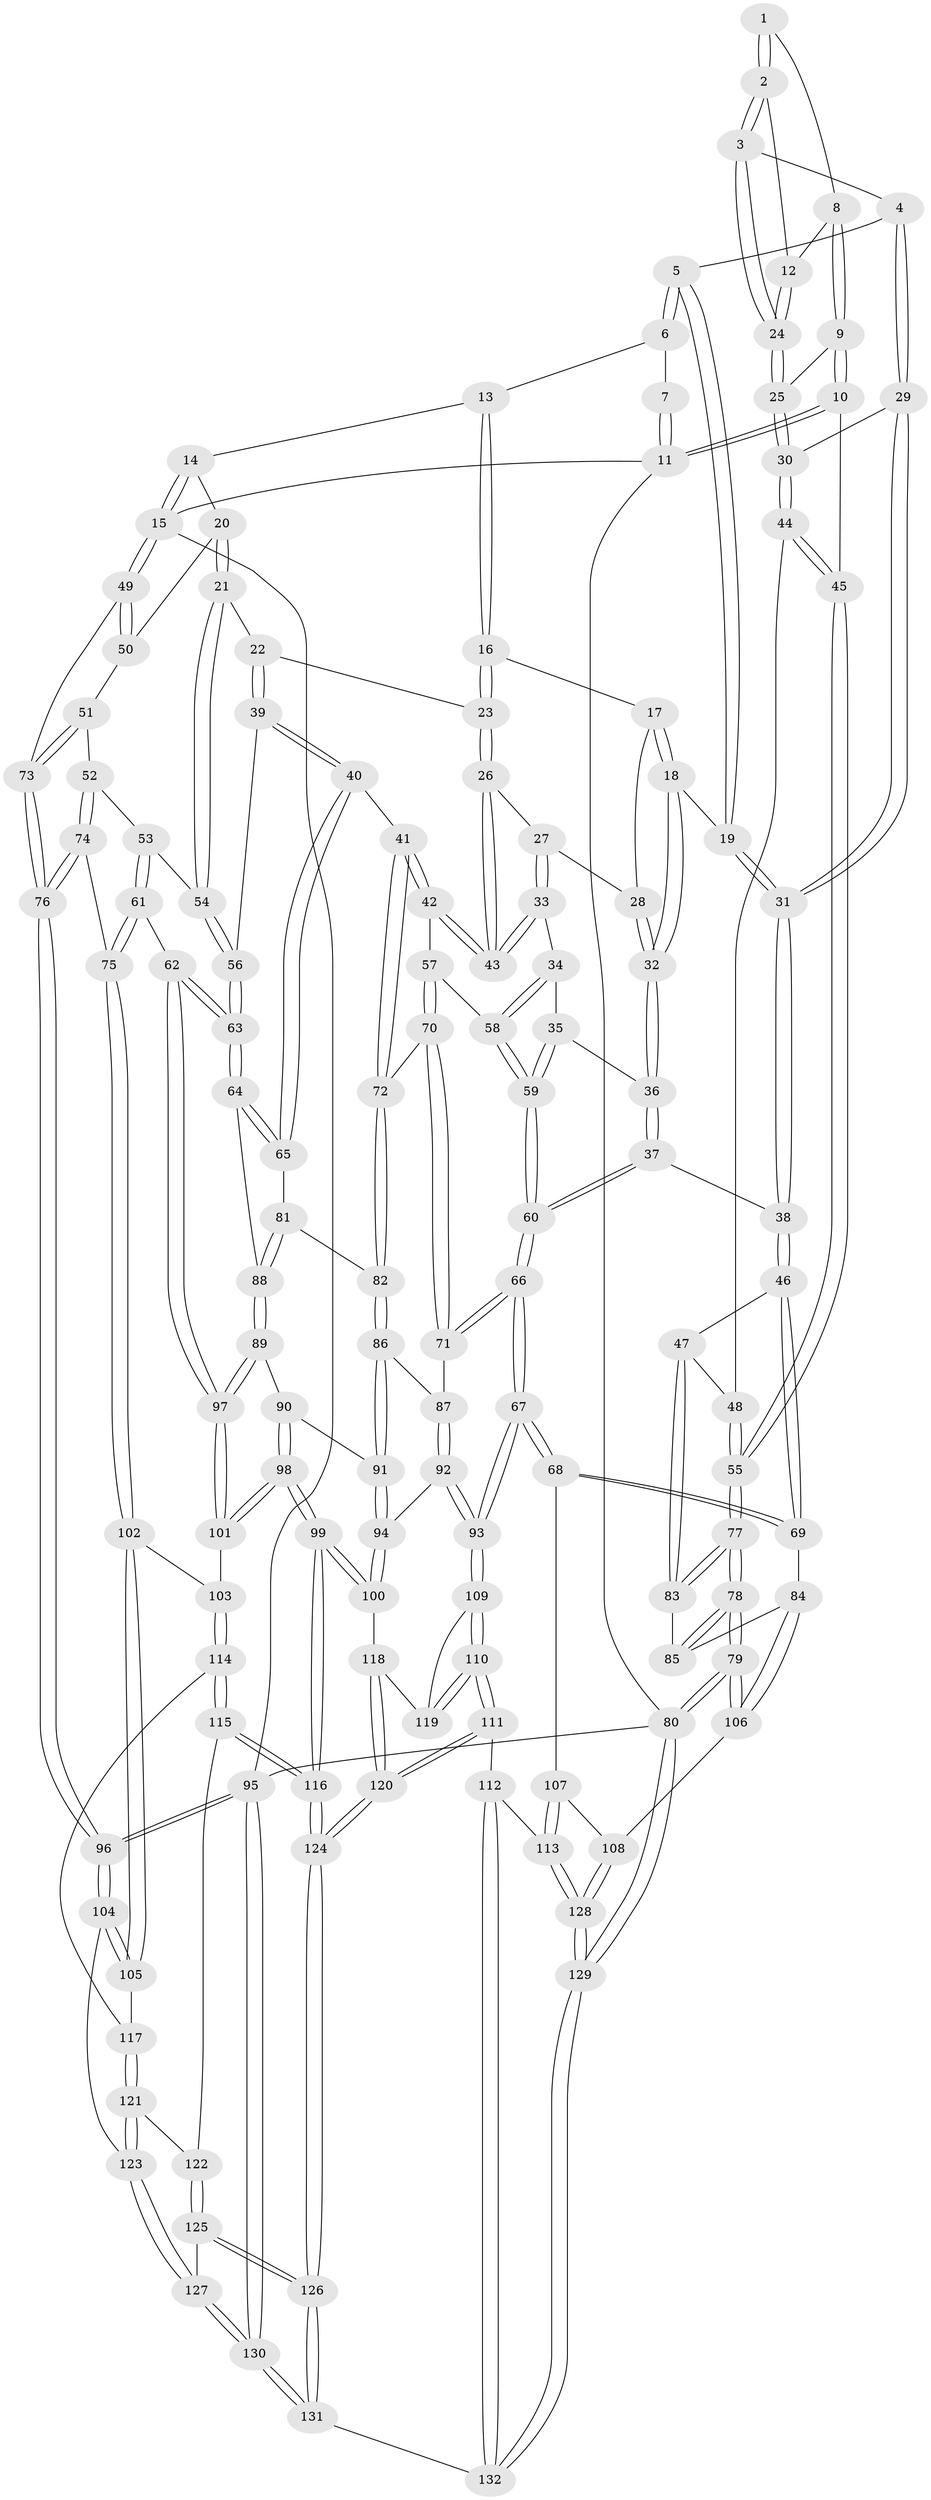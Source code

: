 // coarse degree distribution, {3: 0.0875, 4: 0.475, 5: 0.3625, 8: 0.0125, 6: 0.0625}
// Generated by graph-tools (version 1.1) at 2025/52/02/27/25 19:52:37]
// undirected, 132 vertices, 327 edges
graph export_dot {
graph [start="1"]
  node [color=gray90,style=filled];
  1 [pos="+0.1970969450540859+0.018842821229375792"];
  2 [pos="+0.21719065556338665+0.1024265270064685"];
  3 [pos="+0.22474873858355746+0.11622270490010925"];
  4 [pos="+0.22927485893821606+0.11979627074707548"];
  5 [pos="+0.2514121496064725+0.13596260372754915"];
  6 [pos="+0.5047512369549407+0"];
  7 [pos="+0.18405544226358855+0"];
  8 [pos="+0.08211711580110999+0.08226677040317885"];
  9 [pos="+0.03981403771005689+0.066205802903845"];
  10 [pos="+0+0"];
  11 [pos="+0+0"];
  12 [pos="+0.09909910995436402+0.09677038085224052"];
  13 [pos="+0.5072222374363884+0"];
  14 [pos="+0.864050096292963+0"];
  15 [pos="+1+0"];
  16 [pos="+0.5081201821420885+0"];
  17 [pos="+0.39034001007805674+0.0967644554046425"];
  18 [pos="+0.2819425328327575+0.1568300220612296"];
  19 [pos="+0.25575489993205214+0.14292333997682274"];
  20 [pos="+0.8294966747617477+0.14536032338210028"];
  21 [pos="+0.754651463805005+0.19435551617119873"];
  22 [pos="+0.6053163055219681+0.14743388271087865"];
  23 [pos="+0.5600954177936845+0.126243652318123"];
  24 [pos="+0.11422557772311616+0.17119506623843367"];
  25 [pos="+0.08982001280132686+0.20483030553112974"];
  26 [pos="+0.5275866093831265+0.17363021428991407"];
  27 [pos="+0.4244601911161357+0.18842190677185894"];
  28 [pos="+0.41223480782428645+0.18626436900227986"];
  29 [pos="+0.13899081521153742+0.2207048986000321"];
  30 [pos="+0.08883179022618291+0.20724747246462236"];
  31 [pos="+0.1987075647747832+0.24292668030033285"];
  32 [pos="+0.33177581428076336+0.21448146052843545"];
  33 [pos="+0.4264135610082486+0.27202377164537883"];
  34 [pos="+0.39311167135292696+0.29282394441849185"];
  35 [pos="+0.3602356415391348+0.28363033408829275"];
  36 [pos="+0.3322723132949506+0.2592580022662165"];
  37 [pos="+0.23525127621437739+0.33441214186368184"];
  38 [pos="+0.20955770646247615+0.3303416361145295"];
  39 [pos="+0.6261756550629584+0.32833713766254313"];
  40 [pos="+0.5653515562046298+0.34954360812132745"];
  41 [pos="+0.5581800342471631+0.348042822051475"];
  42 [pos="+0.5432183709213652+0.3391955495571949"];
  43 [pos="+0.5221408210932844+0.27165326945492124"];
  44 [pos="+0.07950412198304196+0.21483803089331616"];
  45 [pos="+0+0"];
  46 [pos="+0.1022990335679668+0.3847226779818908"];
  47 [pos="+0.09966936750852406+0.38403026059920325"];
  48 [pos="+0.07147114367028222+0.23430997908569218"];
  49 [pos="+1+0.032094959393530145"];
  50 [pos="+0.8596869491302841+0.16778342061613646"];
  51 [pos="+0.9729078090911291+0.30617592142134714"];
  52 [pos="+0.9688461144684248+0.31099923622886855"];
  53 [pos="+0.804119080505076+0.33762252691445604"];
  54 [pos="+0.7342635597010742+0.26651347852353885"];
  55 [pos="+0+0.28102753512729883"];
  56 [pos="+0.6917876380569601+0.31765713123801076"];
  57 [pos="+0.4642157105607518+0.36979489899397433"];
  58 [pos="+0.4388453806015705+0.3633946516624532"];
  59 [pos="+0.3457765278494691+0.4037389090387014"];
  60 [pos="+0.3209823777069138+0.42930375759059697"];
  61 [pos="+0.8158618715165+0.5011110073881253"];
  62 [pos="+0.7865252417680936+0.4972424565575971"];
  63 [pos="+0.7438679023007357+0.47555441618967076"];
  64 [pos="+0.7019612125117711+0.4793067505959087"];
  65 [pos="+0.5765731717036261+0.3701387861229616"];
  66 [pos="+0.3234309344802682+0.5144022132506177"];
  67 [pos="+0.29813812797931105+0.5531729881299876"];
  68 [pos="+0.21985267909582792+0.554425937574159"];
  69 [pos="+0.19621167102225923+0.5459294026309085"];
  70 [pos="+0.4484200178851799+0.4641687719152497"];
  71 [pos="+0.42541174157921907+0.4939703392550225"];
  72 [pos="+0.5237444107399144+0.45830323556703145"];
  73 [pos="+1+0.3078438983154287"];
  74 [pos="+0.861618782168759+0.508867859365243"];
  75 [pos="+0.8462047097440735+0.5131090868475034"];
  76 [pos="+1+0.6485289149203209"];
  77 [pos="+0+0.3857691984343318"];
  78 [pos="+0+0.6455894184251886"];
  79 [pos="+0+0.7754165385909613"];
  80 [pos="+0+1"];
  81 [pos="+0.5955704099156075+0.47988519441211475"];
  82 [pos="+0.5371217359008443+0.4839721079760004"];
  83 [pos="+0.03498398114140829+0.4015811347949708"];
  84 [pos="+0.09940192741926486+0.5914554156872972"];
  85 [pos="+0.04027117477054763+0.5665216348975163"];
  86 [pos="+0.5278523522155086+0.5100545745136036"];
  87 [pos="+0.4634300168550013+0.5208900837497711"];
  88 [pos="+0.630931452561622+0.509660297529973"];
  89 [pos="+0.6228951088666819+0.5256646275323184"];
  90 [pos="+0.6158800236081167+0.5342618470202174"];
  91 [pos="+0.5431620030793217+0.5370643275317443"];
  92 [pos="+0.5015939333266093+0.6222454374254174"];
  93 [pos="+0.31725999877998706+0.587843116512514"];
  94 [pos="+0.5099942303591996+0.628398901570006"];
  95 [pos="+1+1"];
  96 [pos="+1+0.7359144214074426"];
  97 [pos="+0.6902203196031718+0.6076395167749822"];
  98 [pos="+0.5872342573797522+0.6758630986681591"];
  99 [pos="+0.5735989085346455+0.6892050416680576"];
  100 [pos="+0.534075267431721+0.665547157613026"];
  101 [pos="+0.6751535082407721+0.6391156831938847"];
  102 [pos="+0.8312629389212054+0.6160664292218941"];
  103 [pos="+0.7310312860797132+0.6659557188875566"];
  104 [pos="+0.9207295851173162+0.7470478031117573"];
  105 [pos="+0.8335700841284676+0.6246319301342197"];
  106 [pos="+0.057691382728280345+0.753802237633313"];
  107 [pos="+0.21456470585241402+0.57372823593655"];
  108 [pos="+0.0988272866262987+0.7726934022109629"];
  109 [pos="+0.31827699036344753+0.5945952776247229"];
  110 [pos="+0.26792003620886556+0.8135652290836893"];
  111 [pos="+0.26761261969261035+0.8143158802470982"];
  112 [pos="+0.21183854675548502+0.8258469104155561"];
  113 [pos="+0.18889329218562934+0.8252495808712458"];
  114 [pos="+0.7351053703305042+0.6923749358530655"];
  115 [pos="+0.6958207941156526+0.7561895111874344"];
  116 [pos="+0.5859097675038768+0.7564643802771964"];
  117 [pos="+0.7871311211442402+0.7264816500266101"];
  118 [pos="+0.42073808658759465+0.7060298395712841"];
  119 [pos="+0.40661232095025046+0.6996898751790404"];
  120 [pos="+0.42727882672693607+0.8914027870484862"];
  121 [pos="+0.7876019806913667+0.729484830489182"];
  122 [pos="+0.711980752665344+0.764528989973961"];
  123 [pos="+0.8449819839673719+0.8038571546718344"];
  124 [pos="+0.5231543593580964+0.9712150321229788"];
  125 [pos="+0.7483232445882086+0.8098051875434418"];
  126 [pos="+0.556910304655571+1"];
  127 [pos="+0.8406759788390653+0.8124227188139945"];
  128 [pos="+0.18113471129386005+0.8265435413898062"];
  129 [pos="+0+1"];
  130 [pos="+0.8692019905368501+1"];
  131 [pos="+0.5602851736491472+1"];
  132 [pos="+0.3285466410690467+1"];
  1 -- 2;
  1 -- 2;
  1 -- 8;
  2 -- 3;
  2 -- 3;
  2 -- 12;
  3 -- 4;
  3 -- 24;
  3 -- 24;
  4 -- 5;
  4 -- 29;
  4 -- 29;
  5 -- 6;
  5 -- 6;
  5 -- 19;
  5 -- 19;
  6 -- 7;
  6 -- 13;
  7 -- 11;
  7 -- 11;
  8 -- 9;
  8 -- 9;
  8 -- 12;
  9 -- 10;
  9 -- 10;
  9 -- 25;
  10 -- 11;
  10 -- 11;
  10 -- 45;
  11 -- 15;
  11 -- 80;
  12 -- 24;
  12 -- 24;
  13 -- 14;
  13 -- 16;
  13 -- 16;
  14 -- 15;
  14 -- 15;
  14 -- 20;
  15 -- 49;
  15 -- 49;
  15 -- 95;
  16 -- 17;
  16 -- 23;
  16 -- 23;
  17 -- 18;
  17 -- 18;
  17 -- 28;
  18 -- 19;
  18 -- 32;
  18 -- 32;
  19 -- 31;
  19 -- 31;
  20 -- 21;
  20 -- 21;
  20 -- 50;
  21 -- 22;
  21 -- 54;
  21 -- 54;
  22 -- 23;
  22 -- 39;
  22 -- 39;
  23 -- 26;
  23 -- 26;
  24 -- 25;
  24 -- 25;
  25 -- 30;
  25 -- 30;
  26 -- 27;
  26 -- 43;
  26 -- 43;
  27 -- 28;
  27 -- 33;
  27 -- 33;
  28 -- 32;
  28 -- 32;
  29 -- 30;
  29 -- 31;
  29 -- 31;
  30 -- 44;
  30 -- 44;
  31 -- 38;
  31 -- 38;
  32 -- 36;
  32 -- 36;
  33 -- 34;
  33 -- 43;
  33 -- 43;
  34 -- 35;
  34 -- 58;
  34 -- 58;
  35 -- 36;
  35 -- 59;
  35 -- 59;
  36 -- 37;
  36 -- 37;
  37 -- 38;
  37 -- 60;
  37 -- 60;
  38 -- 46;
  38 -- 46;
  39 -- 40;
  39 -- 40;
  39 -- 56;
  40 -- 41;
  40 -- 65;
  40 -- 65;
  41 -- 42;
  41 -- 42;
  41 -- 72;
  41 -- 72;
  42 -- 43;
  42 -- 43;
  42 -- 57;
  44 -- 45;
  44 -- 45;
  44 -- 48;
  45 -- 55;
  45 -- 55;
  46 -- 47;
  46 -- 69;
  46 -- 69;
  47 -- 48;
  47 -- 83;
  47 -- 83;
  48 -- 55;
  48 -- 55;
  49 -- 50;
  49 -- 50;
  49 -- 73;
  50 -- 51;
  51 -- 52;
  51 -- 73;
  51 -- 73;
  52 -- 53;
  52 -- 74;
  52 -- 74;
  53 -- 54;
  53 -- 61;
  53 -- 61;
  54 -- 56;
  54 -- 56;
  55 -- 77;
  55 -- 77;
  56 -- 63;
  56 -- 63;
  57 -- 58;
  57 -- 70;
  57 -- 70;
  58 -- 59;
  58 -- 59;
  59 -- 60;
  59 -- 60;
  60 -- 66;
  60 -- 66;
  61 -- 62;
  61 -- 75;
  61 -- 75;
  62 -- 63;
  62 -- 63;
  62 -- 97;
  62 -- 97;
  63 -- 64;
  63 -- 64;
  64 -- 65;
  64 -- 65;
  64 -- 88;
  65 -- 81;
  66 -- 67;
  66 -- 67;
  66 -- 71;
  66 -- 71;
  67 -- 68;
  67 -- 68;
  67 -- 93;
  67 -- 93;
  68 -- 69;
  68 -- 69;
  68 -- 107;
  69 -- 84;
  70 -- 71;
  70 -- 71;
  70 -- 72;
  71 -- 87;
  72 -- 82;
  72 -- 82;
  73 -- 76;
  73 -- 76;
  74 -- 75;
  74 -- 76;
  74 -- 76;
  75 -- 102;
  75 -- 102;
  76 -- 96;
  76 -- 96;
  77 -- 78;
  77 -- 78;
  77 -- 83;
  77 -- 83;
  78 -- 79;
  78 -- 79;
  78 -- 85;
  78 -- 85;
  79 -- 80;
  79 -- 80;
  79 -- 106;
  79 -- 106;
  80 -- 129;
  80 -- 129;
  80 -- 95;
  81 -- 82;
  81 -- 88;
  81 -- 88;
  82 -- 86;
  82 -- 86;
  83 -- 85;
  84 -- 85;
  84 -- 106;
  84 -- 106;
  86 -- 87;
  86 -- 91;
  86 -- 91;
  87 -- 92;
  87 -- 92;
  88 -- 89;
  88 -- 89;
  89 -- 90;
  89 -- 97;
  89 -- 97;
  90 -- 91;
  90 -- 98;
  90 -- 98;
  91 -- 94;
  91 -- 94;
  92 -- 93;
  92 -- 93;
  92 -- 94;
  93 -- 109;
  93 -- 109;
  94 -- 100;
  94 -- 100;
  95 -- 96;
  95 -- 96;
  95 -- 130;
  95 -- 130;
  96 -- 104;
  96 -- 104;
  97 -- 101;
  97 -- 101;
  98 -- 99;
  98 -- 99;
  98 -- 101;
  98 -- 101;
  99 -- 100;
  99 -- 100;
  99 -- 116;
  99 -- 116;
  100 -- 118;
  101 -- 103;
  102 -- 103;
  102 -- 105;
  102 -- 105;
  103 -- 114;
  103 -- 114;
  104 -- 105;
  104 -- 105;
  104 -- 123;
  105 -- 117;
  106 -- 108;
  107 -- 108;
  107 -- 113;
  107 -- 113;
  108 -- 128;
  108 -- 128;
  109 -- 110;
  109 -- 110;
  109 -- 119;
  110 -- 111;
  110 -- 111;
  110 -- 119;
  110 -- 119;
  111 -- 112;
  111 -- 120;
  111 -- 120;
  112 -- 113;
  112 -- 132;
  112 -- 132;
  113 -- 128;
  113 -- 128;
  114 -- 115;
  114 -- 115;
  114 -- 117;
  115 -- 116;
  115 -- 116;
  115 -- 122;
  116 -- 124;
  116 -- 124;
  117 -- 121;
  117 -- 121;
  118 -- 119;
  118 -- 120;
  118 -- 120;
  120 -- 124;
  120 -- 124;
  121 -- 122;
  121 -- 123;
  121 -- 123;
  122 -- 125;
  122 -- 125;
  123 -- 127;
  123 -- 127;
  124 -- 126;
  124 -- 126;
  125 -- 126;
  125 -- 126;
  125 -- 127;
  126 -- 131;
  126 -- 131;
  127 -- 130;
  127 -- 130;
  128 -- 129;
  128 -- 129;
  129 -- 132;
  129 -- 132;
  130 -- 131;
  130 -- 131;
  131 -- 132;
}
